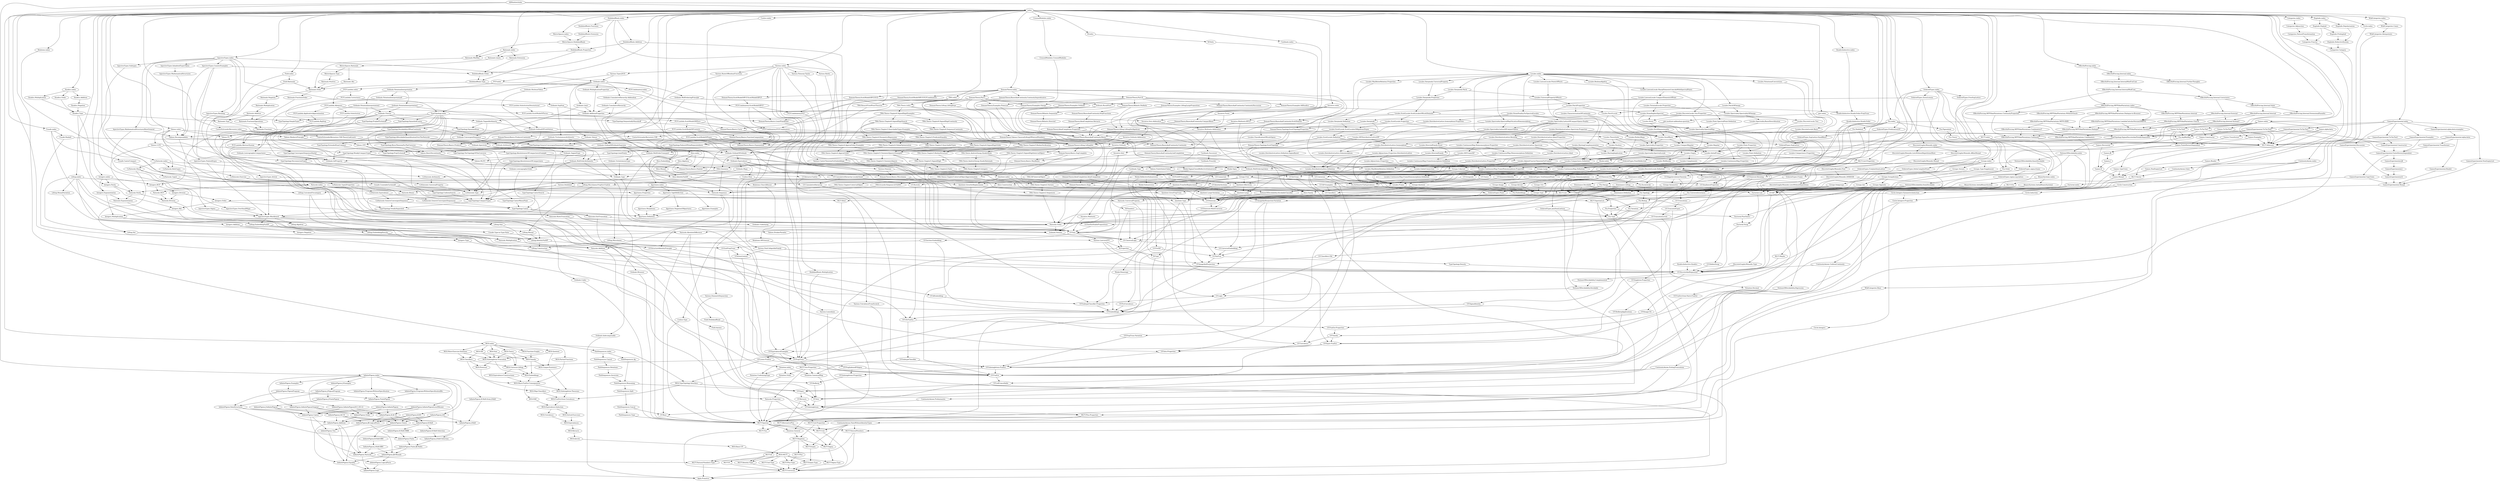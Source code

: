digraph dependencies {
   m0[label="NotionsOfDecidability.Digression"];
   m1[label="W.Type"];
   m2[label="UF.ClassicalLogic"];
   m3[label="Ordinals.Type"];
   m4[label="Rationals.Fractions"];
   m5[label="GamesExperimental.NonEmptyList"];
   m6[label="DomainTheory.ScottModelOfPCF.ScottModelOfPCF"];
   m7[label="Iterative.Sets"];
   m8[label="Slice.Family"];
   m9[label="Locales.ContinuousMap.Homeomorphism-Properties"];
   m10[label="Locales.Adjunctions.Properties-DistributiveLattice"];
   m11[label="Categories.index"];
   m12[label="Rationals.Limits"];
   m13[label="Fin.Bishop"];
   m14[label="Taboos.index"];
   m15[label="Slice.Construction"];
   m16[label="MGS.Univalence"];
   m17[label="AllModulesIndex"];
   m18[label="Locales.Point.Properties"];
   m19[label="Duploids.Depolarization"];
   m20[label="DomainTheory.Part-I"];
   m21[label="DiscreteGraphicMonoids.ListsWithoutRepetitionsMore"];
   m22[label="EffectfulForcing.MFPSAndVariations.Continuity"];
   m23[label="InfinitePigeon.J-AC-N"];
   m24[label="GamesExperimental.Monad"];
   m25[label="Locales.ThesisIndex"];
   m26[label="InfinitePigeon.Examples"];
   m27[label="Various.CantorTheoremForEmbeddings"];
   m28[label="Rationals.Negation"];
   m29[label="TWA.Thesis.Chapter5.IntervalObjectApproximation"];
   m30[label="Locales.Adjunctions.Properties"];
   m31[label="Locales.Complements"];
   m32[label="Slice.Monad"];
   m33[label="Unsafe.Type-in-Type-False"];
   m34[label="InfinitePigeon.K-AC-N"];
   m35[label="TypeTopology.PropTychonoff"];
   m36[label="DomainTheory.Basics.Exponential"];
   m37[label="Iterative.Ordinals"];
   m38[label="UF.Size"];
   m39[label="Relations.ChurchRosser"];
   m40[label="UF.FunExt-from-Naive-FunExt"];
   m41[label="Fin.UniverseInvariance"];
   m42[label="UF.Classifiers-Old"];
   m43[label="TypeTopology.SquashedSum"];
   m44[label="UF.SubtypeClassifier-Properties"];
   m45[label="MGS.Subsingleton-Theorems"];
   m46[label="Dyadics.Type"];
   m47[label="Ordinals.WellOrderingPrinciple"];
   m48[label="Apartness.Examples"];
   m49[label="MGS.Basic-UF"];
   m50[label="MLTT.Pi"];
   m51[label="InfinitePigeon.J-PigeonProgram"];
   m52[label="DedekindReals.Type"];
   m53[label="UF.Lower-FunExt"];
   m54[label="Locales.ContinuousMap.Properties"];
   m55[label="DomainTheory.Taboos.ClassicalLiftingOfNaturalNumbers"];
   m56[label="UF.HiddenSwap"];
   m57[label="UF.PreUnivalence"];
   m58[label="TWA.Thesis.Chapter5.IntervalObject"];
   m59[label="Rationals.FractionsOrder"];
   m60[label="UF.Hedberg"];
   m61[label="DomainTheory.BasesAndContinuity.ScottDomain"];
   m62[label="Various.Dedekind"];
   m63[label="Locales.index"];
   m64[label="Ordinals.Arithmetic"];
   m65[label="GamesExperimental.index"];
   m66[label="GamesExperimental.JK"];
   m67[label="MLTT.Empty"];
   m68[label="Locales.UniversalPropertyOfPatch"];
   m69[label="OrderedTypes.JoinSemiLattices"];
   m70[label="Games.TicTacToe1"];
   m71[label="Locales.Point.Definition"];
   m72[label="UF.Subsingletons"];
   m73[label="InfinitePigeon.JK-Monads"];
   m74[label="NotionsOfDecidability.Complemented"];
   m75[label="TypeTopology.ExtendedSumCompact"];
   m76[label="Locales.LawsonLocale.SharpElementsCoincideWithSpectralPoints"];
   m77[label="DomainTheory.Examples.Ordinals"];
   m78[label="InjectiveTypes.Sigma"];
   m79[label="Locales.Spectrality.SpectralMap"];
   m80[label="EffectfulForcing.MFPSAndVariations.index"];
   m81[label="Locales.ContinuousMap.FrameHomomorphism-Definition"];
   m82[label="Ordinals.Limit"];
   m83[label="Dyadics.index"];
   m84[label="Locales.ContinuousMap.FrameIsomorphism-Definition"];
   m85[label="UF.IdentitySystems"];
   m86[label="Locales.WayBelowRelation.Properties"];
   m87[label="PCF.Combinatory.PCF"];
   m88[label="Slice.Algebras"];
   m89[label="Factorial.Law"];
   m90[label="Dyadics.Addition"];
   m91[label="InjectiveTypes.OverSmallMaps"];
   m92[label="Ordinals.NotationInterpretation2"];
   m93[label="InjectiveTypes.Blackboard"];
   m94[label="Fin.index"];
   m95[label="TWA.Thesis.Chapter3.ClosenessSpaces-Examples"];
   m96[label="TypeTopology.ConvergentSequenceHasInf"];
   m97[label="UF.HiggsInvolutionTheorem"];
   m98[label="ContinuityAxiom.FalseWithoutIdentityTypes"];
   m99[label="Notation.UnderlyingType"];
   m100[label="TWA.Thesis.AndrewSneap.DyadicRationals"];
   m101[label="TypeTopology.index"];
   m102[label="Quotient.index"];
   m103[label="Field.index"];
   m104[label="PCF.Lambda.AbstractSyntax"];
   m105[label="OrderedTypes.index"];
   m106[label="TypeTopology.WeaklyCompactTypes"];
   m107[label="Dominance.Lifting"];
   m108[label="Locales.Sierpinski.Patch"];
   m109[label="EffectfulForcing.Internal.Internal"];
   m110[label="Games.Reader"];
   m111[label="Notation.CanonicalMap"];
   m112[label="Locales.TerminalLocale.Properties"];
   m113[label="Rationals.Addition"];
   m114[label="Locales.Clopen"];
   m115[label="Naturals.ExitTruncation"];
   m116[label="MGS.Subsingleton-Truncation"];
   m117[label="GamesExperimental.TicTacToe2"];
   m118[label="gist.multiset-addendum-question"];
   m119[label="Ordinals.BuraliForti"];
   m120[label="Taboos.Decomposability"];
   m121[label="Games.TicTacToe0"];
   m122[label="UF.ImageAndSurjection"];
   m123[label="Lifting.Construction"];
   m124[label="PCF.Lambda.Substitution"];
   m125[label="DiscreteGraphicMonoids.Monad"];
   m126[label="DomainTheory.IdealCompletion.Properties"];
   m127[label="TWA.Thesis.Chapter5.BoehmVerification"];
   m128[label="TWA.Thesis.Chapter4.GlobalOptimisation"];
   m129[label="Locales.AdjointFunctorTheoremForFrames"];
   m130[label="Apartness.Properties"];
   m131[label="Games.TicTacToe2"];
   m132[label="Ordinals.OrdinalOfOrdinals"];
   m133[label="EffectfulForcing.Internal.SystemT"];
   m134[label="TypeTopology.FailureOfTotalSeparatedness"];
   m135[label="Integers.Negation"];
   m136[label="Locales.Spectrality.SpectralityOfOmega"];
   m137[label="Slice.index"];
   m138[label="EffectfulForcing.Internal.index"];
   m139[label="InjectiveTypes.PointedDcpos"];
   m140[label="UF.Choice"];
   m141[label="Fin.Type"];
   m142[label="Ordinals.ToppedArithmetic"];
   m143[label="MGS.Equivalence-Induction"];
   m144[label="UF.FunExt-Properties"];
   m145[label="OrderedTypes.Frame"];
   m146[label="Groups.Cokernel"];
   m147[label="DomainTheory.Basics.Products"];
   m148[label="Locales.PatchLocale"];
   m149[label="TWA.Thesis.Chapter5.Integers"];
   m150[label="UF.Equiv"];
   m151[label="GamesExperimental.TypeTrees"];
   m152[label="PCF.Lambda.ScottModelOfContexts"];
   m153[label="Ordinals.NotationInterpretation0"];
   m154[label="MLTT.Two"];
   m155[label="UF.PropIndexedPiSigma"];
   m156[label="Locales.DiscreteLocale.Two"];
   m157[label="UF.ExitPropTrunc"];
   m158[label="UF.KrausLemma"];
   m159[label="Ordinals.Taboos"];
   m160[label="DedekindReals.Properties"];
   m161[label="NotionsOfDecidability.DecidableClassifier"];
   m162[label="OrderedTypes.sigma-sup-lattice"];
   m163[label="Groups.Torsors"];
   m164[label="PathSequences.Inversion"];
   m165[label="Unsafe.index"];
   m166[label="InfinitePigeon.Finite-JK-Shifts"];
   m167[label="GamesExperimental.Reader"];
   m168[label="PCF.Lambda.index"];
   m169[label="OrderedTypes.FreeJoinSemiLattice"];
   m170[label="DomainTheory.Topology.ScottTopology"];
   m171[label="Notation.Decimal"];
   m172[label="Lifting.IdentityViaSIP"];
   m173[label="EffectfulForcing.Internal.Correctness"];
   m174[label="Integers.Type"];
   m175[label="Locales.HeytingImplication"];
   m176[label="PathSequences.index"];
   m177[label="MGS.FunExt-from-Univalence"];
   m178[label="Rationals.Multiplication"];
   m179[label="Locales.Spectrality.LatticeOfCompactOpens-Duality"];
   m180[label="Duploids.index"];
   m181[label="DomainTheory.Bilimits.Directed"];
   m182[label="NotionsOfDecidability.Decidable"];
   m183[label="Lifting.MonadVariation"];
   m184[label="UF.Univalence"];
   m185[label="gist.index"];
   m186[label="CantorSchroederBernstein.CSB-TheoryLabLunch"];
   m187[label="UF.PreSIP"];
   m188[label="TypeTopology.Density"];
   m189[label="NotionsOfDecidability.QuasiDecidable"];
   m190[label="UF.SmallnessProperties"];
   m191[label="PCF.Lambda.Correctness"];
   m192[label="InfinitePigeon.ProgramsWithoutSpecificationBis"];
   m193[label="TWA.Thesis.Chapter2.Vectors"];
   m194[label="Various.Pataraia-Taylor"];
   m195[label="NotionsOfDecidability.SemiDecidable"];
   m196[label="DomainTheory.Basics.Miscelanea"];
   m197[label="MGS.Unique-Existence"];
   m198[label="UF.SIP"];
   m199[label="Locales.ContinuousMap.FrameHomomorphism-Properties"];
   m200[label="DomainTheory.Bilimits.Dinfinity"];
   m201[label="DomainTheory.Basics.Curry"];
   m202[label="DomainTheory.Topology.ScottTopologyProperties"];
   m203[label="TWA.Thesis.Chapter5.SignedDigitIntervalObject"];
   m204[label="TWA.Thesis.Chapter2.Finite"];
   m205[label="Quotient.GivesPropTrunc"];
   m206[label="Cardinals.Successor"];
   m207[label="CoNaturals.Type"];
   m208[label="Various.DummettDisjunction"];
   m209[label="Factorial.PlusOneLC"];
   m210[label="Taboos.MarkovsPrinciple"];
   m211[label="MLTT.Plus-Properties"];
   m212[label="Lifting.EmbeddingDirectly"];
   m213[label="Naturals.Multiplication"];
   m214[label="OrderedTypes.DeltaCompletePoset"];
   m215[label="TWA.Thesis.Chapter6.SignedDigitSearch"];
   m216[label="Taboos.P2"];
   m217[label="EffectfulForcing.MFPSAndVariations.Church"];
   m218[label="ContinuityAxiom.ExitingTruncations"];
   m219[label="CoNaturals.Exercise"];
   m220[label="MLTT.Vector"];
   m221[label="Games.Transformer"];
   m222[label="UF.Subsingletons-Properties"];
   m223[label="Locales.Spectrality.Properties"];
   m224[label="Locales.ClassificationOfScottOpens"];
   m225[label="GamesExperimental.alpha-beta"];
   m226[label="TWA.Thesis.Chapter3.SearchableTypes-Examples"];
   m227[label="Circle.Construction"];
   m228[label="DiscreteGraphicMonoids.ListsWithoutRepetitions"];
   m229[label="UF.Powerset-Resizing"];
   m230[label="CoNaturals.Equivalence"];
   m231[label="Groups.Opposite"];
   m232[label="OrderedTypes.Poset"];
   m233[label="DomainTheory.IdealCompletion.IdealCompletion"];
   m234[label="Locales.DistributiveLattice.Spectrum"];
   m235[label="DomainTheory.BasesAndContinuity.Bases"];
   m236[label="MGS.More-Exercise-Solutions"];
   m237[label="GamesExperimental.Transformer"];
   m238[label="InfinitePigeon.PigeonProgram"];
   m239[label="TypeTopology.CantorSearch"];
   m240[label="Locales.CompactRegular"];
   m241[label="TypeTopology.SigmaDiscreteAndTotallySeparated"];
   m242[label="TWA.Thesis.Chapter4.ApproxOrder"];
   m243[label="Field.Rationals"];
   m244[label="UF.Subsingletons-FunExt"];
   m245[label="TWA.Thesis.Chapter5.BoehmStructure"];
   m246[label="UF.SIP-Examples"];
   m247[label="MGS.More-FunExt-Consequences"];
   m248[label="CoNaturals.Arithmetic"];
   m249[label="Groups.Homomorphisms"];
   m250[label="Locales.SIP.DistributiveLatticeSIP"];
   m251[label="InfinitePigeon.DataStructures"];
   m252[label="TWA.Thesis.Chapter5.SignedDigit"];
   m253[label="PCF.index"];
   m254[label="MGS.Embeddings"];
   m255[label="Duploids.Duploid"];
   m256[label="InfinitePigeon.Equality"];
   m257[label="MLTT.Id"];
   m258[label="Locales.ContinuousMap.Definition"];
   m259[label="Locales.ZeroDimensionality"];
   m260[label="Naturals.Properties"];
   m261[label="EffectfulForcing.Internal.FurtherThoughts"];
   m262[label="UF.TruncatedTypes"];
   m263[label="InjectiveTypes.Article"];
   m264[label="Naturals.Parity"];
   m265[label="MGS.Solved-Exercises"];
   m266[label="MLTT.Fin"];
   m267[label="Dominance.Definition"];
   m268[label="PCF.Lambda.ScottModelOfTypes"];
   m269[label="Quotient.FromSetReplacement"];
   m270[label="Unsafe.Haskell"];
   m271[label="PathSequences.Ap"];
   m272[label="Iterative.index"];
   m273[label="WildCategories.Idempotents"];
   m274[label="InfinitePigeon.InfinitePigeonLessEfficient"];
   m275[label="MGS.Classifiers"];
   m276[label="MGS.TypeTopology-Interface"];
   m277[label="Quotient.Large"];
   m278[label="gist.remove-swap"];
   m279[label="DiscreteGraphicMonoids.LWRDGM"];
   m280[label="MGS.Map-Classifiers"];
   m281[label="Ordinals.NotationInterpretation1"];
   m282[label="UF.PropTrunc-Variation"];
   m283[label="OrderedTypes.SupLattice-SmallBasis"];
   m284[label="W.Numbers"];
   m285[label="InfinitePigeon.K-Shift-BBC"];
   m286[label="Locales.DirectedFamily"];
   m287[label="MLTT.index"];
   m288[label="Locales.Regular"];
   m289[label="Fin.ArithmeticViaEquivalence"];
   m290[label="DyadicsInductive.DyadicOrder"];
   m291[label="Taboos.WLPO"];
   m292[label="InfinitePigeon.Addition"];
   m293[label="TypeTopology.CompactTypes"];
   m294[label="Ordinals.WellOrderArithmetic"];
   m295[label="PathSequences.Reasoning"];
   m296[label="Field.Axioms"];
   m297[label="TWA.Closeness"];
   m298[label="GamesExperimental.TicTacToe1"];
   m299[label="Relations.index"];
   m300[label="Slice.Embedding"];
   m301[label="InjectiveTypes.index"];
   m302[label="Ordinals.SupSum"];
   m303[label="Naturals.UniversalProperty"];
   m304[label="Integers.Order"];
   m305[label="UF.Logic"];
   m306[label="MGS.Partial-Functions"];
   m307[label="TypeTopology.GenericConvergentSequenceCompactness"];
   m308[label="Locales.LawsonLocale.PointsOfPatch"];
   m309[label="Circle.Integers-Properties"];
   m310[label="Locales.ScottLocale.ScottLocalesOfAlgebraicDcpos"];
   m311[label="Locales.Sierpinski.Definition"];
   m312[label="Naturals.Addition"];
   m313[label="Lifting.Monad"];
   m314[label="Fin.Order"];
   m315[label="Groups.Symmetric"];
   m316[label="Rationals.Order"];
   m317[label="TWA.index"];
   m318[label="Circle.Induction"];
   m319[label="InjectiveTypes.Subtypes"];
   m320[label="TypeTopology.Cantor"];
   m321[label="Locales.GaloisConnection"];
   m322[label="Ordinals.WellOrderTransport"];
   m323[label="Locales.ScottLocale.ScottLocalesOfScottDomains"];
   m324[label="InfinitePigeon.FinitePigeon"];
   m325[label="Locales.ScottLocale.Definition"];
   m326[label="WildCategories.Base"];
   m327[label="UF.Powerset-Fin"];
   m328[label="Groups.Large"];
   m329[label="Ordinals.index"];
   m330[label="BinarySystems.InitialBinarySystem"];
   m331[label="DomainTheory.Examples.Omega"];
   m332[label="Lifting.UnivalentPrecategory"];
   m333[label="InfinitePigeon.Two"];
   m334[label="Games.index"];
   m335[label="WildCategories.Cones"];
   m336[label="TypeTopology.AbsolutenessOfCompactnessExample"];
   m337[label="Naturals.Order"];
   m338[label="Locales.DistributiveLattice.Definition-SigmaBased"];
   m339[label="EffectfulForcing.Internal.External"];
   m340[label="Ordinals.Brouwer"];
   m341[label="UF.PreSIP-Examples"];
   m342[label="InfinitePigeon.J-InfinitePigeon"];
   m343[label="PCF.Combinatory.ScottModelOfPCF"];
   m344[label="Ordinals.CumulativeHierarchy-Addendum"];
   m345[label="Various.NonCollapsibleFamily"];
   m346[label="Fin.Kuratowski"];
   m347[label="DedekindReals.Addition"];
   m348[label="WildCategories.index"];
   m349[label="Lifting.index"];
   m350[label="index"];
   m351[label="MLTT.Plus-Type"];
   m352[label="Lifting.Miscelanea-PropExt-FunExt"];
   m353[label="Categories.NaturalTransformation"];
   m354[label="InfinitePigeon.Naturals"];
   m355[label="Cardinals.Preorder"];
   m356[label="Modal.Open"];
   m357[label="Locales.CharacterisationOfContinuity"];
   m358[label="Iterative.Multisets-Addendum"];
   m359[label="Locales.DistributiveLattice.Definition"];
   m360[label="PCF.Lambda.SubstitutionDenotational"];
   m361[label="Coslice.index"];
   m362[label="Integers.HCF"];
   m363[label="Games.Constructor"];
   m364[label="Groups.Quotient"];
   m365[label="ContinuityAxiom.index"];
   m366[label="Quotient.GivesSetReplacement"];
   m367[label="DiscreteGraphicMonoids.index"];
   m368[label="Fin.Pigeonhole"];
   m369[label="CoNaturals.GenericConvergentSequence2"];
   m370[label="InfinitePigeon.InfinitePigeonOriginal"];
   m371[label="PathSequences.Type"];
   m372[label="MGS.MLTT"];
   m373[label="ContinuityAxiom.UniformContinuity"];
   m374[label="DomainTheory.BasesAndContinuity.IndCompletion"];
   m375[label="Naturals.Binary"];
   m376[label="InfinitePigeon.Cantor"];
   m377[label="Locales.DistributiveLattice.Ideal"];
   m378[label="Ordinals.TrichotomousArithmetic"];
   m379[label="Apartness.index"];
   m380[label="TWA.Thesis.Chapter3.ClosenessSpaces"];
   m381[label="MGS.Equivalences"];
   m382[label="Naturals.index"];
   m383[label="Ordinals.LexicographicCompactness"];
   m384[label="Ordinals.Codes"];
   m385[label="UF.Classifiers"];
   m386[label="Iterative.Sets-Addendum"];
   m387[label="Groups.GroupActions"];
   m388[label="CantorSchroederBernstein.CSB"];
   m389[label="Locales.WellInside"];
   m390[label="InfinitePigeon.J-Shift-BBC"];
   m391[label="EffectfulForcing.index"];
   m392[label="MLTT.Spartan"];
   m393[label="Apartness.TightReflection"];
   m394[label="W.index"];
   m395[label="Locales.DistributiveLattice.Isomorphism"];
   m396[label="InfinitePigeon.K-Shift-from-J-Shift"];
   m397[label="Locales.StoneImpliesSpectral"];
   m398[label="InfinitePigeon.JK-LogicalFacts"];
   m399[label="UF.Truncations"];
   m400[label="TWA.Thesis.Chapter6.SignedDigitContinuity"];
   m401[label="TWA.BanachFixedPointTheorem"];
   m402[label="Rationals.index"];
   m403[label="DedekindReals.Extension"];
   m404[label="DomainTheory.Basics.SupComplete"];
   m405[label="Rationals.Abs"];
   m406[label="Locales.DistributiveLattice.Resizing"];
   m407[label="Rationals.Extension"];
   m408[label="Quotient.Type"];
   m409[label="UF.Universes"];
   m410[label="Factorial.index"];
   m411[label="InfinitePigeon.Logic"];
   m412[label="UF.ConnectedTypes"];
   m413[label="PCF.Lambda.ScottModelOfIfZero"];
   m414[label="Groups.Kernel"];
   m415[label="InfinitePigeon.J-Examples"];
   m416[label="PathSequences.Cancel"];
   m417[label="Ordinals.ShulmanTaboo"];
   m418[label="DomainTheory.Lifting.LiftingSetAlgebraic"];
   m419[label="Ordinals.ConvergentSequence"];
   m420[label="Various.RootsOfBooleanFunctions"];
   m421[label="Locales.Spectrality.LatticeOfCompactOpens"];
   m422[label="InfinitePigeon.InfinitePigeon2011-05-12"];
   m423[label="UF.IdEmbedding"];
   m424[label="Unsafe.CountableTychonoff"];
   m425[label="CrossedModules.CrossedModules"];
   m426[label="Ordinals.OrdinalOfOrdinalsSuprema"];
   m427[label="Integers.Exponentiation"];
   m428[label="Various.Types2019"];
   m429[label="Ordinals.AdditionProperties"];
   m430[label="Various.LawvereFPT"];
   m431[label="TWA.Thesis.Chapter6.SequenceContinuity"];
   m432[label="Modal.Homotopy"];
   m433[label="InfinitePigeon.J-Shift-Selection"];
   m434[label="UF.PairFun"];
   m435[label="Various.UnivalenceFromScratch"];
   m436[label="DedekindReals.Functions"];
   m437[label="Locales.ContinuousMap.Homeomorphism-Definition"];
   m438[label="UF.Base"];
   m439[label="GamesExperimental.Examples"];
   m440[label="Rationals.Type"];
   m441[label="Dyadics.Multiplication"];
   m442[label="DomainTheory.Basics.ProductsContinuity"];
   m443[label="TypeTopology.RicesTheoremForTheUniverse"];
   m444[label="DomainTheory.Examples.LiftingLargeProposition"];
   m445[label="Taboos.LLPO"];
   m446[label="DomainTheory.Basics.WayBelow"];
   m447[label="Quotient.Large-Variation"];
   m448[label="TypeTopology.UniformSearch"];
   m449[label="Modal.ReflectiveSubuniverse"];
   m450[label="InfinitePigeon.J-Shift"];
   m451[label="Modal.SigmaClosedReflectiveSubuniverse"];
   m452[label="TWA.Thesis.Chapter4.ParametricRegression"];
   m453[label="GamesExperimental.Discussion"];
   m454[label="Fin.ArgMinMax"];
   m455[label="Modal.Subuniverse"];
   m456[label="Relations.SRTclosure"];
   m457[label="Ordinals.LexicographicOrder"];
   m458[label="MetricSpaces.Type"];
   m459[label="MGS.Powerset"];
   m460[label="Dominance.Decidable"];
   m461[label="Locales.DiscreteLocale.Basis"];
   m462[label="MLTT.NaturalNumbers"];
   m463[label="MLTT.Identity-Type"];
   m464[label="DedekindReals.Order"];
   m465[label="DomainTheory.ScottModelOfPCF.PCFCombinators"];
   m466[label="Agda.Primitive"];
   m467[label="InfinitePigeon.K-Shift"];
   m468[label="Groups.Free"];
   m469[label="MLTT.Unit-Type"];
   m470[label="W.Properties"];
   m471[label="DiscreteGraphicMonoids.Type"];
   m472[label="DiscreteGraphicMonoids.AffineMonad"];
   m473[label="PCF.Combinatory.index"];
   m474[label="Lifting.Set"];
   m475[label="InfinitePigeon.J-DC"];
   m476[label="MGS.index"];
   m477[label="EffectfulForcing.MFPSAndVariations.Combinators"];
   m478[label="Integers.Multiplication"];
   m479[label="PathSequences.Concat"];
   m480[label="Naturals.Division"];
   m481[label="OrderedTypes.sigma-frame"];
   m482[label="Ordinals.Maps"];
   m483[label="TWA.Thesis.Chapter6.SignedDigitExamples"];
   m484[label="MGS.Universe-Lifting"];
   m485[label="Apartness.Definition"];
   m486[label="UF.SigmaIdentity"];
   m487[label="MLTT.Sigma"];
   m488[label="MGS.Yoneda"];
   m489[label="CoNaturals.GenericConvergentSequence"];
   m490[label="Iterative.Finite"];
   m491[label="CoNaturals.Type2Properties"];
   m492[label="UF.UniverseEmbedding"];
   m493[label="Circle.index"];
   m494[label="OrderedTypes.FreeSupLattice"];
   m495[label="InjectiveTypes.MathematicalStructuresMoreGeneral"];
   m496[label="InfinitePigeon.ProgramsWithoutSpecification"];
   m497[label="EffectfulForcing.MFPSAndVariations.Internal"];
   m498[label="Locales.DiscreteLocale.Two-Properties"];
   m499[label="Taboos.LPO"];
   m500[label="GamesExperimental.Constructor"];
   m501[label="Various.Pataraia"];
   m502[label="UF.Connected"];
   m503[label="Fin.Topology"];
   m504[label="InjectiveTypes.MathematicalStructures"];
   m505[label="InfinitePigeon.index"];
   m506[label="Naturals.AbsoluteDifference"];
   m507[label="GamesExperimental.J"];
   m508[label="DomainTheory.Basics.Dcpo"];
   m509[label="Integers.Division"];
   m510[label="Locales.DistributiveLattice.Spectrum-Properties"];
   m511[label="PCF.Lambda.ScottModelOfTerms"];
   m512[label="Rationals.FractionsOperations"];
   m513[label="CoNaturals.UniversalProperty"];
   m514[label="DomainTheory.Part-II"];
   m515[label="DomainTheory.Examples.IdlDyadics"];
   m516[label="DedekindReals.index"];
   m517[label="OrderedTypes.PredicativeLFP"];
   m518[label="EffectfulForcing.MFPSAndVariations.CombinatoryT"];
   m519[label="ContinuityAxiom.False"];
   m520[label="InfinitePigeon.InfinitePigeon"];
   m521[label="Notation.index"];
   m522[label="Games.J"];
   m523[label="MLTT.Unit-Properties"];
   m524[label="Coslice.Type"];
   m525[label="Duploids.DeductiveSystem"];
   m526[label="Locales.Stone"];
   m527[label="PathSequences.Rotations"];
   m528[label="MLTT.Natural-Numbers-Type"];
   m529[label="Groups.index"];
   m530[label="Locales.DistributiveLattice.Ideal-Properties"];
   m531[label="UF.Equiv-FunExt"];
   m532[label="Integers.Parity"];
   m533[label="Groups.Type-Supplement"];
   m534[label="Ordinals.ToppedType"];
   m535[label="MGS.HAE"];
   m536[label="MLTT.AlternativePlus"];
   m537[label="Lifting.Miscelanea"];
   m538[label="GamesExperimental.K"];
   m539[label="Groups.Type"];
   m540[label="UF.Section-Embedding"];
   m541[label="MetricSpaces.index"];
   m542[label="MLTT.List-Properties"];
   m543[label="Locales.LawsonLocale.CompactElementsOfPoint"];
   m544[label="Apartness.Morphisms"];
   m545[label="BinarySystems.index"];
   m546[label="Iterative.Ordinals-Addendum"];
   m547[label="Categories.Adjunction"];
   m548[label="EffectfulForcing.MFPSAndVariations.SystemT"];
   m549[label="InjectiveTypes.InhabitedTypesTaboo"];
   m550[label="TypeTopology.AbsolutenessOfCompactness"];
   m551[label="TWA.Escardo-Simpson-LICS2001"];
   m552[label="EffectfulForcing.Internal.ExtensionalEquality"];
   m553[label="TWA.Thesis.Chapter6.SignedDigitOrder"];
   m554[label="Locales.Sierpinski.Properties"];
   m555[label="Naturals.Sequence"];
   m556[label="Iterative.Multisets-HFLO"];
   m557[label="Fin.Properties"];
   m558[label="EffectfulForcing.MFPSAndVariations.MFPS-XXIX"];
   m559[label="Games.JK"];
   m560[label="TypeTopology.TotallySeparated"];
   m561[label="TypeTopology.ADecidableQuantificationOverTheNaturals"];
   m562[label="Integers.Addition"];
   m563[label="Naturals.HCF"];
   m564[label="Locales.PerfectMaps"];
   m565[label="TypeTopology.DecidabilityOfNonContinuity"];
   m566[label="PCF.Combinatory.PCFCombinators"];
   m567[label="Groups.Triv"];
   m568[label="Modal.index"];
   m569[label="Games.FiniteHistoryDependent"];
   m570[label="Locales.DiscreteLocale.Definition"];
   m571[label="DyadicsInductive.Dyadics"];
   m572[label="UF.HLevels"];
   m573[label="Ordinals.Underlying"];
   m574[label="MLTT.Two-Properties"];
   m575[label="Locales.HeytingComplementation"];
   m576[label="Groups.Image"];
   m577[label="Ordinals.WellOrderingTaboo"];
   m578[label="TypeTopology.TheTopologyOfTheUniverse"];
   m579[label="UF.Powerset"];
   m580[label="UF.ImageAndSurjection-Variation"];
   m581[label="EffectfulForcing.Internal.InternalModUniCont"];
   m582[label="DomainTheory.IdealCompletion.Retracts"];
   m583[label="DomainTheory.Bilimits.Sequential"];
   m584[label="Various.Hydra"];
   m585[label="MLTT.Sigma-Type"];
   m586[label="PathSequences.Split"];
   m587[label="Integers.Abs"];
   m588[label="Field.DedekindReals"];
   m589[label="Locales.Spectrality.SpectralMapToLatticeHomomorphism"];
   m590[label="InfinitePigeon.Choice"];
   m591[label="Ordinals.MultiplicationProperties"];
   m592[label="MLTT.SpartanList"];
   m593[label="GamesExperimental.FiniteHistoryDependent"];
   m594[label="MLTT.Negation"];
   m595[label="UF.Sets-Properties"];
   m596[label="InfinitePigeon.K-DC"];
   m597[label="Dominance.index"];
   m598[label="UF.Groupoids"];
   m599[label="Lifting.Algebras"];
   m600[label="Locales.Compactness.Properties"];
   m601[label="MGS.hlevels"];
   m602[label="Rationals.MinMax"];
   m603[label="TypeTopology.PropInfTychonoff"];
   m604[label="MLTT.Plus"];
   m605[label="Coslice.Hom"];
   m606[label="Taboos.FiniteSubsetTaboo"];
   m607[label="InfinitePigeon.Order"];
   m608[label="Naturals.RootsTruncation"];
   m609[label="DomainTheory.Basics.LeastFixedPoint"];
   m610[label="Locales.WayBelowRelation.Definition"];
   m611[label="TWA.Thesis.AndrewSneap.DyadicReals"];
   m612[label="UF.SubtypeClassifier"];
   m613[label="TypeTopology.DisconnectedTypes"];
   m614[label="TypeTopology.SimpleTypes"];
   m615[label="TypeTopology.CantorMinusPoint"];
   m616[label="UF.Sets"];
   m617[label="MetricSpaces.DedekindReals"];
   m618[label="Groups.Aut"];
   m619[label="Ordinals.NotationInterpretation"];
   m620[label="Ordinals.Equivalence"];
   m621[label="OrderedTypes.SupLattice"];
   m622[label="Locales.DistributiveLattice.Properties"];
   m623[label="Games.Monad"];
   m624[label="Fin.Choice"];
   m625[label="Integers.index"];
   m626[label="Quotient.Effectivity"];
   m627[label="DomainTheory.Examples.Powerset"];
   m628[label="UF.NotNotStablePropositions"];
   m629[label="CoNaturals.index"];
   m630[label="DomainTheory.Basics.Pointed"];
   m631[label="TWA.SIP-IntervalObject"];
   m632[label="DedekindReals.Multiplication"];
   m633[label="Locales.Sierpinski"];
   m634[label="EffectfulForcing.Internal.Subst"];
   m635[label="Locales.DistributiveLattice.Isomorphism-Properties"];
   m636[label="TWA.Thesis.Chapter3.PredicateEquality"];
   m637[label="UF.CumulativeHierarchy-LocallySmall"];
   m638[label="Games.alpha-beta"];
   m639[label="Locales.ScottContinuity"];
   m640[label="Locales.SIP.FrameSIP"];
   m641[label="UF.SemistrictIdentity"];
   m642[label="MetricSpaces.Rationals"];
   m643[label="Taboos.DrinkerParadox"];
   m644[label="PCF.Lambda.BigStep"];
   m645[label="EffectfulForcing.MFPSAndVariations.Dialogue"];
   m646[label="Games.TypeTrees"];
   m647[label="UF.TruncationLevels"];
   m648[label="Duploids.Preduploid"];
   m649[label="UF.Powerset-MultiUniverse"];
   m650[label="OrderedTypes.ZornsLemma"];
   m651[label="Categories.Category"];
   m652[label="UF.FunExt"];
   m653[label="Taboos.BasicDiscontinuity"];
   m654[label="InjectiveTypes.CounterExamples"];
   m655[label="UF.EquivalenceExamples"];
   m656[label="MGS.Size"];
   m657[label="Fin.Dedekind"];
   m658[label="DyadicsInductive.DyadicOrder-PropTrunc"];
   m659[label="DomainTheory.Basics.FunctionComposition"];
   m660[label="Locales.NotationalConventions"];
   m661[label="Groups.Subgroups"];
   m662[label="TWA.Thesis.Chapter2.Sequences"];
   m663[label="UF.Retracts-FunExt"];
   m664[label="Locales.BooleanAlgebra"];
   m665[label="MGS.Choice"];
   m666[label="Categories.Functor"];
   m667[label="Games.Discussion"];
   m668[label="MLTT.Maybe"];
   m669[label="UF.StructureIdentityPrinciple"];
   m670[label="Unsafe.CantorCompact"];
   m671[label="MLTT.Unit"];
   m672[label="Fin.Embeddings"];
   m673[label="Locales.Frame"];
   m674[label="EffectfulForcing.MFPSAndVariations.Dialogue-to-Brouwer"];
   m675[label="TypeTopology.SequentiallyHausdorff"];
   m676[label="Ordinals.InfProperty"];
   m677[label="Cardinals.Type"];
   m678[label="Ordinals.Indecomposable"];
   m679[label="PCF.Lambda.Adequacy"];
   m680[label="Games.NonEmptyList"];
   m681[label="MLTT.Bool"];
   m682[label="Circle.Integers-SymmetricInduction"];
   m683[label="DomainTheory.BasesAndContinuity.CompactBasis"];
   m684[label="Various.index"];
   m685[label="DomainTheory.BasesAndContinuity.StepFunctions"];
   m686[label="Ordinals.Closure"];
   m687[label="InfinitePigeon.K-Shift-Selection"];
   m688[label="Locales.PatchOfOmega"];
   m689[label="Various.Lumsdaine"];
   m690[label="MGS.Retracts"];
   m691[label="GamesExperimental.TicTacToe0"];
   m692[label="EffectfulForcing.Internal.InternalModCont"];
   m693[label="InfinitePigeon.J-FinitePigeon"];
   m694[label="EffectfulForcing.MFPSAndVariations.LambdaCalculusVersionOfMFPS"];
   m695[label="Circle.Integers"];
   m696[label="OrderedTypes.TwoElementPoset"];
   m697[label="DomainTheory.BasesAndContinuity.ContinuityImpredicative"];
   m698[label="Rationals.Positive"];
   m699[label="CantorSchroederBernstein.index"];
   m700[label="CoNaturals.Type2"];
   m701[label="InfinitePigeon.K-Shift-MBR"];
   m702[label="DomainTheory.BasesAndContinuity.ContinuityDiscussion"];
   m703[label="Locales.Sierpinski.UniversalProperty"];
   m704[label="MLTT.Universes"];
   m705[label="MLTT.Athenian"];
   m706[label="BinarySystems.InitialBinarySystem2"];
   m707[label="Apartness.NegationOfApartness"];
   m708[label="DomainTheory.index"];
   m709[label="Cardinals.index"];
   m710[label="Locales.Spectrality.SpectralLocale"];
   m711[label="Iterative.Multisets"];
   m712[label="Ordinals.Notions"];
   m713[label="Locales.DirectedFamily-Poset"];
   m714[label="UF.UA-FunExt"];
   m715[label="Dyadics.Order"];
   m716[label="Locales.PatchProperties"];
   m717[label="MGS.Function-Graphs"];
   m718[label="Locales.Spectrality.BasisDirectification"];
   m719[label="TWA.Thesis.Chapter3.SearchableTypes"];
   m720[label="UF.index"];
   m721[label="Dyadics.Negation"];
   m722[label="Fin.Omega"];
   m723[label="Locales.Compactness.Definition"];
   m724[label="TWA.Thesis.Chapter4.ApproxOrder-Examples"];
   m725[label="UF.PropTrunc"];
   m726[label="UF.CumulativeHierarchy"];
   m727[label="Naturals.Exponentiation"];
   m728[label="InjectiveTypes.Resizing"];
   m729[label="ContinuityAxiom.Preliminaries"];
   m730[label="Notation.General"];
   m731[label="Games.Examples"];
   m732[label="Locales.StoneDuality.ForSpectralLocales"];
   m733[label="MLTT.Empty-Type"];
   m734[label="InfinitePigeon.Finite"];
   m735[label="Locales.Nucleus"];
   m736[label="UF.SetTrunc"];
   m737[label="InfinitePigeon.LogicalFacts"];
   m738[label="MGS.Quotient"];
   m739[label="Locales.DistributiveLattice.Homomorphism"];
   m740[label="CoNaturals.BothTypes"];
   m741[label="Ordinals.Injectivity"];
   m742[label="CoNaturals.Sharp"];
   m743[label="Locales.SmallBasis"];
   m744[label="UF.Retracts"];
   m745[label="DyadicsInductive.index"];
   m746[label="Ordinals.TrichotomousType"];
   m747[label="Lifting.EmbeddingViaSIP"];
   m748[label="DomainTheory.Lifting.LiftingDcpo"];
   m749[label="PCF.Lambda.ApplicativeApproximation"];
   m750[label="MGS.Equivalence-Constructions"];
   m751[label="UF.HedbergApplications"];
   m752[label="Slice.IdentityViaSIP"];
   m753[label="Lifting.Size"];
   m754[label="TypeTopology.LimitPoints"];
   m755[label="DomainTheory.BasesAndContinuity.Continuity"];
   m756[label="UF.Singleton-Properties"];
   m757[label="MLTT.List"];
   m758[label="Locales.InitialFrame"];
   m759[label="Ordinals.OrdinalOfTruthValues"];
   m760[label="Locales.Point.SpectralPoint-Definition"];
   m761[label="NotionsOfDecidability.index"];
   m762[label="Notation.Order"];
   m763[label="TWA.Thesis.index"];
   m764[label="Factorial.Swap"];
   m765[label="TypeTopology.SquashedCantor"];
   m766[label="Fin.Variation"];
   m767[label="EffectfulForcing.MFPSAndVariations.ContinuityProperties"];
   m768[label="UF.Embeddings"];
   m769[label="OrderedTypes.PosetReflection"];
   m770[label="UF.LeftCancellable"];
   m771[label="DomainTheory.Lifting.LiftingSet"];
   m772[label="CrossedModules.index"];
   m773[label="Games.K"];
   m774[label="EffectfulForcing.MFPSAndVariations.WithoutOracle"];
   m775[label="UF.DiscreteAndSeparated"];
   m776[label="DiscreteGraphicMonoids.Free"];
   m777[label="DomainTheory.ScottModelOfPCF.PCF"];
   m778[label="UF.Yoneda"];
   m779[label="UF.Knapp-UA"];
   m780[label="Ordinals.CumulativeHierarchy"];
   m781[label="W.Paths"];
   m782[label="GamesExperimental.alpha-beta-examples"];
   m783[label="MGS.SIP"];
   m784[label="Locales.ScottLocale.Properties"];
   m0 -> m150;
   m1 -> m392;
   m2 -> m492;
   m3 -> m573;
   m4 -> m241;
   m4 -> m362;
   m5 -> m24;
   m6 -> m343;
   m7 -> m711;
   m7 -> m712;
   m8 -> m38;
   m8 -> m649;
   m9 -> m437;
   m9 -> m640;
   m10 -> m30;
   m10 -> m359;
   m11 -> m547;
   m12 -> m642;
   m13 -> m492;
   m13 -> m557;
   m14 -> m120;
   m14 -> m210;
   m14 -> m216;
   m14 -> m445;
   m14 -> m606;
   m14 -> m643;
   m15 -> m38;
   m15 -> m385;
   m16 -> m381;
   m17 -> m65;
   m17 -> m165;
   m17 -> m350;
   m17 -> m505;
   m18 -> m71;
   m18 -> m258;
   m18 -> m758;
   m19 -> m525;
   m20 -> m55;
   m20 -> m200;
   m20 -> m201;
   m20 -> m331;
   m20 -> m609;
   m20 -> m627;
   m20 -> m748;
   m21 -> m228;
   m22 -> m705;
   m23 -> m292;
   m23 -> m398;
   m23 -> m450;
   m23 -> m590;
   m24 -> m652;
   m25 -> m621;
   m25 -> m735;
   m25 -> m758;
   m26 -> m238;
   m27 -> m38;
   m28 -> m178;
   m29 -> m58;
   m29 -> m193;
   m30 -> m199;
   m30 -> m321;
   m31 -> m199;
   m32 -> m752;
   m33 -> m430;
   m34 -> m398;
   m34 -> m467;
   m34 -> m590;
   m35 -> m293;
   m36 -> m404;
   m37 -> m7;
   m37 -> m132;
   m37 -> m322;
   m38 -> m2;
   m38 -> m430;
   m38 -> m540;
   m39 -> m456;
   m40 -> m778;
   m41 -> m13;
   m42 -> m122;
   m43 -> m75;
   m43 -> m241;
   m44 -> m768;
   m45 -> m177;
   m46 -> m427;
   m46 -> m440;
   m46 -> m532;
   m47 -> m119;
   m47 -> m577;
   m48 -> m485;
   m49 -> m372;
   m50 -> m704;
   m51 -> m251;
   m51 -> m693;
   m52 -> m316;
   m52 -> m579;
   m53 -> m276;
   m53 -> m484;
   m53 -> m652;
   m54 -> m199;
   m54 -> m258;
   m55 -> m499;
   m55 -> m508;
   m56 -> m775;
   m57 -> m768;
   m58 -> m555;
   m59 -> m512;
   m60 -> m616;
   m61 -> m235;
   m61 -> m673;
   m62 -> m207;
   m62 -> m293;
   m62 -> m579;
   m63 -> m25;
   m63 -> m54;
   m63 -> m86;
   m63 -> m108;
   m63 -> m224;
   m63 -> m308;
   m63 -> m461;
   m63 -> m498;
   m63 -> m589;
   m63 -> m600;
   m63 -> m660;
   m63 -> m664;
   m63 -> m688;
   m63 -> m703;
   m63 -> m732;
   m64 -> m3;
   m64 -> m207;
   m64 -> m294;
   m65 -> m5;
   m65 -> m117;
   m65 -> m298;
   m65 -> m439;
   m65 -> m453;
   m65 -> m691;
   m65 -> m782;
   m66 -> m507;
   m67 -> m733;
   m68 -> m575;
   m68 -> m716;
   m69 -> m141;
   m69 -> m616;
   m70 -> m241;
   m70 -> m363;
   m70 -> m454;
   m70 -> m705;
   m71 -> m673;
   m72 -> m211;
   m72 -> m438;
   m73 -> m256;
   m73 -> m737;
   m74 -> m182;
   m75 -> m35;
   m76 -> m543;
   m76 -> m760;
   m77 -> m235;
   m77 -> m429;
   m78 -> m93;
   m79 -> m199;
   m79 -> m258;
   m79 -> m723;
   m80 -> m497;
   m80 -> m674;
   m80 -> m694;
   m80 -> m767;
   m80 -> m774;
   m81 -> m673;
   m82 -> m419;
   m82 -> m429;
   m83 -> m90;
   m83 -> m441;
   m83 -> m715;
   m84 -> m199;
   m85 -> m434;
   m86 -> m610;
   m87 -> m725;
   m88 -> m32;
   m89 -> m764;
   m90 -> m721;
   m91 -> m93;
   m92 -> m216;
   m92 -> m419;
   m92 -> m686;
   m93 -> m423;
   m93 -> m599;
   m93 -> m747;
   m93 -> m753;
   m94 -> m41;
   m94 -> m289;
   m94 -> m346;
   m94 -> m368;
   m94 -> m454;
   m94 -> m657;
   m94 -> m722;
   m95 -> m193;
   m95 -> m252;
   m95 -> m380;
   m96 -> m207;
   m96 -> m676;
   m97 -> m2;
   m97 -> m315;
   m98 -> m67;
   m98 -> m462;
   m98 -> m487;
   m98 -> m671;
   m99 -> m392;
   m100 -> m149;
   m101 -> m96;
   m101 -> m239;
   m101 -> m336;
   m101 -> m443;
   m101 -> m448;
   m101 -> m565;
   m101 -> m603;
   m101 -> m614;
   m101 -> m615;
   m101 -> m675;
   m101 -> m765;
   m102 -> m269;
   m102 -> m366;
   m102 -> m447;
   m102 -> m626;
   m103 -> m243;
   m103 -> m588;
   m104 -> m725;
   m105 -> m169;
   m105 -> m214;
   m105 -> m481;
   m105 -> m494;
   m105 -> m517;
   m105 -> m650;
   m105 -> m769;
   m106 -> m291;
   m106 -> m293;
   m106 -> m613;
   m106 -> m663;
   m107 -> m1;
   m107 -> m198;
   m107 -> m267;
   m107 -> m434;
   m108 -> m68;
   m108 -> m554;
   m109 -> m133;
   m109 -> m217;
   m110 -> m623;
   m111 -> m392;
   m112 -> m136;
   m112 -> m397;
   m113 -> m440;
   m113 -> m512;
   m114 -> m31;
   m114 -> m389;
   m114 -> m723;
   m115 -> m157;
   m115 -> m337;
   m116 -> m254;
   m116 -> m459;
   m117 -> m500;
   m117 -> m705;
   m118 -> m358;
   m119 -> m328;
   m119 -> m429;
   m120 -> m64;
   m120 -> m91;
   m120 -> m741;
   m121 -> m241;
   m121 -> m454;
   m121 -> m569;
   m121 -> m705;
   m122 -> m768;
   m123 -> m72;
   m124 -> m104;
   m125 -> m776;
   m126 -> m233;
   m126 -> m235;
   m127 -> m95;
   m127 -> m245;
   m127 -> m611;
   m128 -> m242;
   m129 -> m199;
   m129 -> m258;
   m129 -> m321;
   m130 -> m485;
   m131 -> m363;
   m131 -> m705;
   m132 -> m620;
   m133 -> m548;
   m134 -> m653;
   m134 -> m754;
   m135 -> m174;
   m136 -> m718;
   m137 -> m8;
   m137 -> m88;
   m137 -> m300;
   m138 -> m261;
   m138 -> m581;
   m139 -> m93;
   m139 -> m630;
   m140 -> m579;
   m141 -> m211;
   m141 -> m392;
   m142 -> m43;
   m142 -> m741;
   m142 -> m759;
   m143 -> m16;
   m143 -> m265;
   m144 -> m778;
   m145 -> m246;
   m146 -> m249;
   m146 -> m364;
   m146 -> m626;
   m147 -> m630;
   m148 -> m735;
   m148 -> m743;
   m149 -> m304;
   m150 -> m616;
   m150 -> m744;
   m151 -> m24;
   m151 -> m244;
   m152 -> m147;
   m152 -> m268;
   m152 -> m659;
   m153 -> m302;
   m153 -> m340;
   m154 -> m704;
   m155 -> m222;
   m155 -> m652;
   m156 -> m570;
   m157 -> m158;
   m157 -> m725;
   m158 -> m60;
   m159 -> m64;
   m159 -> m426;
   m160 -> m12;
   m160 -> m52;
   m161 -> m579;
   m162 -> m198;
   m163 -> m387;
   m164 -> m295;
   m165 -> m33;
   m165 -> m270;
   m165 -> m670;
   m166 -> m73;
   m166 -> m354;
   m167 -> m24;
   m168 -> m191;
   m168 -> m679;
   m169 -> m327;
   m169 -> m385;
   m170 -> m8;
   m170 -> m508;
   m171 -> m462;
   m172 -> m123;
   m172 -> m669;
   m173 -> m339;
   m173 -> m634;
   m174 -> m775;
   m175 -> m129;
   m176 -> m271;
   m176 -> m416;
   m177 -> m143;
   m178 -> m113;
   m179 -> m9;
   m179 -> m406;
   m179 -> m421;
   m179 -> m510;
   m179 -> m713;
   m180 -> m19;
   m180 -> m255;
   m181 -> m235;
   m182 -> m305;
   m183 -> m212;
   m184 -> m770;
   m185 -> m118;
   m185 -> m278;
   m186 -> m307;
   m187 -> m57;
   m187 -> m434;
   m188 -> m775;
   m189 -> m229;
   m189 -> m267;
   m189 -> m481;
   m190 -> m38;
   m190 -> m757;
   m191 -> m360;
   m191 -> m644;
   m192 -> m324;
   m193 -> m592;
   m193 -> m662;
   m193 -> m672;
   m194 -> m501;
   m195 -> m161;
   m195 -> m375;
   m195 -> m503;
   m195 -> m766;
   m196 -> m38;
   m196 -> m508;
   m197 -> m45;
   m198 -> m768;
   m199 -> m81;
   m200 -> m418;
   m200 -> m583;
   m200 -> m685;
   m201 -> m36;
   m201 -> m442;
   m202 -> m170;
   m202 -> m755;
   m203 -> m29;
   m203 -> m252;
   m204 -> m289;
   m205 -> m408;
   m206 -> m27;
   m206 -> m355;
   m207 -> m489;
   m208 -> m392;
   m209 -> m764;
   m210 -> m499;
   m211 -> m523;
   m211 -> m730;
   m212 -> m123;
   m212 -> m768;
   m213 -> m312;
   m214 -> m628;
   m214 -> m696;
   m215 -> m128;
   m215 -> m226;
   m215 -> m431;
   m215 -> m553;
   m215 -> m724;
   m216 -> m613;
   m217 -> m548;
   m217 -> m645;
   m218 -> m652;
   m218 -> m729;
   m219 -> m513;
   m219 -> m555;
   m220 -> m266;
   m221 -> m569;
   m222 -> m60;
   m223 -> m710;
   m224 -> m170;
   m224 -> m771;
   m225 -> m167;
   m225 -> m237;
   m225 -> m705;
   m226 -> m636;
   m227 -> m198;
   m227 -> m318;
   m227 -> m682;
   m228 -> m757;
   m229 -> m38;
   m229 -> m579;
   m230 -> m369;
   m230 -> m489;
   m231 -> m539;
   m232 -> m595;
   m233 -> m508;
   m233 -> m579;
   m234 -> m286;
   m234 -> m377;
   m235 -> m36;
   m235 -> m755;
   m236 -> m116;
   m236 -> m275;
   m237 -> m593;
   m238 -> m251;
   m238 -> m324;
   m239 -> m320;
   m239 -> m681;
   m240 -> m175;
   m240 -> m758;
   m241 -> m35;
   m241 -> m134;
   m241 -> m307;
   m242 -> m380;
   m243 -> m296;
   m243 -> m316;
   m244 -> m222;
   m244 -> m652;
   m245 -> m149;
   m246 -> m198;
   m246 -> m337;
   m246 -> m385;
   m247 -> m45;
   m247 -> m535;
   m248 -> m513;
   m249 -> m414;
   m249 -> m567;
   m249 -> m576;
   m250 -> m198;
   m250 -> m338;
   m250 -> m395;
   m251 -> m292;
   m251 -> m376;
   m251 -> m734;
   m252 -> m204;
   m252 -> m662;
   m253 -> m168;
   m253 -> m473;
   m254 -> m247;
   m255 -> m648;
   m255 -> m666;
   m256 -> m411;
   m257 -> m50;
   m257 -> m463;
   m258 -> m81;
   m259 -> m288;
   m259 -> m743;
   m260 -> m392;
   m260 -> m523;
   m261 -> m173;
   m262 -> m647;
   m262 -> m756;
   m263 -> m93;
   m263 -> m572;
   m264 -> m480;
   m264 -> m727;
   m265 -> m381;
   m266 -> m757;
   m267 -> m305;
   m268 -> m36;
   m268 -> m104;
   m268 -> m771;
   m269 -> m38;
   m269 -> m277;
   m270 -> m174;
   m270 -> m705;
   m271 -> m295;
   m272 -> m490;
   m272 -> m546;
   m272 -> m556;
   m273 -> m326;
   m274 -> m34;
   m274 -> m376;
   m274 -> m607;
   m275 -> m280;
   m275 -> m459;
   m275 -> m484;
   m276 -> m150;
   m276 -> m177;
   m277 -> m408;
   m277 -> m579;
   m278 -> m757;
   m279 -> m228;
   m279 -> m471;
   m280 -> m177;
   m281 -> m384;
   m281 -> m426;
   m281 -> m686;
   m282 -> m244;
   m283 -> m621;
   m284 -> m2;
   m284 -> m141;
   m284 -> m470;
   m285 -> m390;
   m286 -> m8;
   m287 -> m542;
   m287 -> m592;
   m287 -> m705;
   m288 -> m114;
   m288 -> m321;
   m289 -> m89;
   m289 -> m503;
   m290 -> m571;
   m291 -> m297;
   m292 -> m256;
   m292 -> m354;
   m292 -> m737;
   m293 -> m560;
   m294 -> m93;
   m294 -> m457;
   m294 -> m712;
   m295 -> m150;
   m295 -> m586;
   m296 -> m616;
   m297 -> m248;
   m297 -> m555;
   m298 -> m241;
   m298 -> m454;
   m298 -> m500;
   m298 -> m705;
   m299 -> m39;
   m300 -> m752;
   m301 -> m37;
   m301 -> m101;
   m301 -> m139;
   m301 -> m319;
   m301 -> m329;
   m301 -> m495;
   m301 -> m549;
   m301 -> m654;
   m301 -> m728;
   m302 -> m378;
   m302 -> m429;
   m303 -> m652;
   m304 -> m337;
   m304 -> m587;
   m305 -> m44;
   m306 -> m247;
   m307 -> m106;
   m308 -> m68;
   m308 -> m76;
   m309 -> m695;
   m309 -> m775;
   m310 -> m235;
   m310 -> m325;
   m311 -> m310;
   m311 -> m418;
   m312 -> m260;
   m313 -> m172;
   m314 -> m503;
   m314 -> m672;
   m315 -> m539;
   m316 -> m28;
   m316 -> m59;
   m317 -> m401;
   m317 -> m631;
   m317 -> m763;
   m318 -> m309;
   m319 -> m93;
   m320 -> m115;
   m320 -> m485;
   m321 -> m673;
   m322 -> m294;
   m322 -> m620;
   m323 -> m61;
   m323 -> m683;
   m323 -> m743;
   m323 -> m784;
   m324 -> m520;
   m325 -> m170;
   m325 -> m673;
   m326 -> m72;
   m327 -> m69;
   m327 -> m99;
   m327 -> m289;
   m327 -> m346;
   m327 -> m579;
   m327 -> m757;
   m328 -> m468;
   m329 -> m47;
   m329 -> m82;
   m329 -> m159;
   m329 -> m344;
   m329 -> m417;
   m329 -> m591;
   m329 -> m619;
   m329 -> m678;
   m330 -> m198;
   m331 -> m235;
   m332 -> m172;
   m332 -> m212;
   m333 -> m256;
   m334 -> m70;
   m334 -> m121;
   m334 -> m131;
   m334 -> m638;
   m334 -> m667;
   m334 -> m680;
   m334 -> m731;
   m335 -> m273;
   m336 -> m356;
   m336 -> m550;
   m337 -> m506;
   m337 -> m712;
   m338 -> m359;
   m339 -> m133;
   m339 -> m694;
   m340 -> m392;
   m341 -> m187;
   m342 -> m23;
   m342 -> m376;
   m342 -> m607;
   m343 -> m87;
   m343 -> m566;
   m343 -> m609;
   m344 -> m637;
   m344 -> m780;
   m345 -> m158;
   m345 -> m775;
   m346 -> m503;
   m347 -> m160;
   m347 -> m539;
   m348 -> m335;
   m349 -> m183;
   m349 -> m352;
   m349 -> m474;
   m349 -> m599;
   m349 -> m747;
   m349 -> m753;
   m350 -> m11;
   m350 -> m14;
   m350 -> m63;
   m350 -> m83;
   m350 -> m94;
   m350 -> m102;
   m350 -> m103;
   m350 -> m105;
   m350 -> m137;
   m350 -> m176;
   m350 -> m180;
   m350 -> m185;
   m350 -> m253;
   m350 -> m272;
   m350 -> m287;
   m350 -> m299;
   m350 -> m301;
   m350 -> m317;
   m350 -> m334;
   m350 -> m348;
   m350 -> m349;
   m350 -> m361;
   m350 -> m365;
   m350 -> m367;
   m350 -> m379;
   m350 -> m382;
   m350 -> m391;
   m350 -> m394;
   m350 -> m402;
   m350 -> m410;
   m350 -> m476;
   m350 -> m493;
   m350 -> m516;
   m350 -> m521;
   m350 -> m529;
   m350 -> m541;
   m350 -> m545;
   m350 -> m568;
   m350 -> m597;
   m350 -> m625;
   m350 -> m629;
   m350 -> m684;
   m350 -> m699;
   m350 -> m708;
   m350 -> m709;
   m350 -> m720;
   m350 -> m745;
   m350 -> m761;
   m350 -> m772;
   m351 -> m704;
   m352 -> m161;
   m352 -> m313;
   m352 -> m332;
   m352 -> m537;
   m353 -> m666;
   m354 -> m411;
   m354 -> m528;
   m355 -> m677;
   m356 -> m455;
   m356 -> m531;
   m357 -> m223;
   m358 -> m7;
   m358 -> m120;
   m358 -> m409;
   m359 -> m673;
   m360 -> m511;
   m361 -> m605;
   m362 -> m509;
   m362 -> m563;
   m363 -> m569;
   m364 -> m408;
   m364 -> m539;
   m365 -> m98;
   m365 -> m373;
   m365 -> m519;
   m366 -> m38;
   m366 -> m205;
   m367 -> m21;
   m367 -> m472;
   m368 -> m624;
   m369 -> m320;
   m370 -> m34;
   m370 -> m376;
   m370 -> m607;
   m371 -> m392;
   m372 -> m351;
   m372 -> m463;
   m372 -> m469;
   m372 -> m528;
   m372 -> m585;
   m372 -> m733;
   m373 -> m218;
   m373 -> m775;
   m374 -> m446;
   m374 -> m769;
   m375 -> m775;
   m376 -> m333;
   m376 -> m354;
   m377 -> m622;
   m378 -> m64;
   m378 -> m746;
   m379 -> m48;
   m379 -> m130;
   m379 -> m393;
   m380 -> m204;
   m380 -> m297;
   m380 -> m408;
   m381 -> m690;
   m382 -> m115;
   m382 -> m264;
   m382 -> m303;
   m382 -> m375;
   m382 -> m555;
   m382 -> m563;
   m382 -> m608;
   m383 -> m457;
   m383 -> m676;
   m384 -> m392;
   m385 -> m579;
   m386 -> m358;
   m387 -> m231;
   m387 -> m618;
   m388 -> m307;
   m388 -> m502;
   m389 -> m673;
   m390 -> m73;
   m390 -> m354;
   m391 -> m80;
   m391 -> m138;
   m392 -> m154;
   m392 -> m462;
   m392 -> m671;
   m392 -> m730;
   m393 -> m544;
   m393 -> m579;
   m393 -> m707;
   m394 -> m781;
   m395 -> m10;
   m395 -> m129;
   m395 -> m739;
   m396 -> m450;
   m397 -> m79;
   m397 -> m526;
   m397 -> m639;
   m398 -> m73;
   m398 -> m333;
   m399 -> m262;
   m400 -> m431;
   m401 -> m297;
   m402 -> m12;
   m402 -> m407;
   m402 -> m602;
   m403 -> m617;
   m404 -> m446;
   m404 -> m757;
   m405 -> m316;
   m406 -> m395;
   m406 -> m723;
   m407 -> m464;
   m408 -> m44;
   m408 -> m122;
   m409 -> m184;
   m410 -> m89;
   m410 -> m209;
   m411 -> m466;
   m412 -> m399;
   m413 -> m152;
   m413 -> m201;
   m413 -> m566;
   m414 -> m539;
   m415 -> m51;
   m416 -> m527;
   m417 -> m759;
   m418 -> m235;
   m418 -> m771;
   m419 -> m64;
   m419 -> m132;
   m419 -> m499;
   m420 -> m676;
   m421 -> m359;
   m421 -> m743;
   m422 -> m34;
   m422 -> m376;
   m422 -> m607;
   m423 -> m44;
   m424 -> m293;
   m424 -> m555;
   m425 -> m146;
   m426 -> m132;
   m426 -> m322;
   m426 -> m366;
   m427 -> m478;
   m427 -> m727;
   m428 -> m101;
   m428 -> m329;
   m429 -> m142;
   m429 -> m426;
   m430 -> m122;
   m430 -> m470;
   m430 -> m775;
   m431 -> m95;
   m432 -> m768;
   m433 -> m166;
   m434 -> m122;
   m434 -> m188;
   m435 -> m466;
   m436 -> m403;
   m437 -> m84;
   m438 -> m392;
   m439 -> m593;
   m439 -> m705;
   m440 -> m4;
   m441 -> m46;
   m442 -> m147;
   m443 -> m578;
   m443 -> m653;
   m444 -> m418;
   m445 -> m264;
   m445 -> m653;
   m445 -> m740;
   m446 -> m630;
   m447 -> m579;
   m447 -> m580;
   m448 -> m293;
   m449 -> m15;
   m449 -> m432;
   m449 -> m455;
   m450 -> m433;
   m451 -> m449;
   m452 -> m128;
   m452 -> m719;
   m452 -> m724;
   m453 -> m132;
   m453 -> m538;
   m454 -> m314;
   m455 -> m184;
   m456 -> m312;
   m456 -> m725;
   m457 -> m392;
   m458 -> m698;
   m459 -> m247;
   m460 -> m182;
   m460 -> m267;
   m461 -> m570;
   m461 -> m743;
   m462 -> m528;
   m462 -> m704;
   m463 -> m704;
   m464 -> m52;
   m465 -> m566;
   m467 -> m285;
   m467 -> m687;
   m467 -> m701;
   m468 -> m39;
   m468 -> m190;
   m468 -> m269;
   m468 -> m366;
   m468 -> m539;
   m468 -> m626;
   m469 -> m704;
   m470 -> m1;
   m470 -> m655;
   m471 -> m775;
   m472 -> m125;
   m473 -> m343;
   m474 -> m123;
   m474 -> m595;
   m475 -> m292;
   m475 -> m398;
   m475 -> m450;
   m475 -> m590;
   m476 -> m236;
   m476 -> m276;
   m476 -> m306;
   m476 -> m656;
   m476 -> m665;
   m476 -> m717;
   m476 -> m738;
   m476 -> m783;
   m477 -> m392;
   m478 -> m213;
   m478 -> m562;
   m479 -> m371;
   m479 -> m438;
   m480 -> m337;
   m481 -> m145;
   m481 -> m162;
   m482 -> m3;
   m483 -> m215;
   m483 -> m400;
   m483 -> m452;
   m484 -> m254;
   m484 -> m750;
   m485 -> m628;
   m486 -> m768;
   m487 -> m585;
   m488 -> m197;
   m488 -> m254;
   m489 -> m320;
   m489 -> m560;
   m490 -> m37;
   m490 -> m386;
   m491 -> m207;
   m491 -> m230;
   m492 -> m434;
   m493 -> m227;
   m494 -> m579;
   m495 -> m78;
   m495 -> m120;
   m496 -> m324;
   m497 -> m217;
   m498 -> m79;
   m498 -> m156;
   m498 -> m526;
   m498 -> m633;
   m499 -> m35;
   m499 -> m291;
   m500 -> m593;
   m501 -> m196;
   m501 -> m229;
   m502 -> m725;
   m503 -> m13;
   m503 -> m293;
   m503 -> m592;
   m504 -> m120;
   m505 -> m26;
   m505 -> m192;
   m505 -> m274;
   m505 -> m370;
   m505 -> m396;
   m505 -> m415;
   m505 -> m422;
   m505 -> m475;
   m505 -> m496;
   m505 -> m596;
   m506 -> m211;
   m506 -> m213;
   m506 -> m438;
   m507 -> m538;
   m508 -> m232;
   m508 -> m337;
   m509 -> m304;
   m509 -> m480;
   m510 -> m530;
   m510 -> m743;
   m511 -> m413;
   m511 -> m609;
   m512 -> m4;
   m513 -> m207;
   m514 -> m77;
   m514 -> m200;
   m514 -> m331;
   m514 -> m444;
   m514 -> m515;
   m514 -> m627;
   m514 -> m683;
   m514 -> m702;
   m515 -> m126;
   m515 -> m658;
   m516 -> m347;
   m516 -> m436;
   m516 -> m464;
   m516 -> m632;
   m517 -> m190;
   m517 -> m283;
   m518 -> m22;
   m518 -> m477;
   m519 -> m220;
   m520 -> m34;
   m520 -> m376;
   m520 -> m607;
   m521 -> m99;
   m521 -> m111;
   m521 -> m762;
   m522 -> m773;
   m523 -> m594;
   m523 -> m671;
   m524 -> m392;
   m525 -> m651;
   m526 -> m259;
   m527 -> m164;
   m528 -> m466;
   m529 -> m146;
   m529 -> m163;
   m529 -> m315;
   m529 -> m328;
   m529 -> m533;
   m529 -> m661;
   m530 -> m234;
   m530 -> m385;
   m531 -> m595;
   m531 -> m655;
   m532 -> m264;
   m532 -> m587;
   m533 -> m539;
   m534 -> m3;
   m534 -> m676;
   m535 -> m143;
   m536 -> m154;
   m536 -> m487;
   m537 -> m123;
   m537 -> m655;
   m538 -> m24;
   m539 -> m492;
   m540 -> m157;
   m540 -> m768;
   m541 -> m617;
   m542 -> m141;
   m542 -> m757;
   m543 -> m18;
   m543 -> m112;
   m543 -> m323;
   m544 -> m485;
   m545 -> m330;
   m545 -> m706;
   m546 -> m37;
   m546 -> m741;
   m547 -> m353;
   m548 -> m22;
   m548 -> m477;
   m549 -> m504;
   m550 -> m293;
   m550 -> m451;
   m551 -> m555;
   m552 -> m548;
   m553 -> m95;
   m553 -> m242;
   m553 -> m245;
   m554 -> m311;
   m554 -> m323;
   m555 -> m312;
   m555 -> m652;
   m556 -> m289;
   m556 -> m358;
   m557 -> m141;
   m557 -> m209;
   m558 -> m518;
   m558 -> m645;
   m559 -> m522;
   m560 -> m93;
   m560 -> m485;
   m561 -> m307;
   m562 -> m135;
   m562 -> m312;
   m563 -> m480;
   m564 -> m129;
   m564 -> m223;
   m565 -> m210;
   m565 -> m561;
   m565 -> m653;
   m566 -> m36;
   m566 -> m771;
   m567 -> m539;
   m568 -> m356;
   m568 -> m451;
   m569 -> m559;
   m569 -> m646;
   m570 -> m579;
   m570 -> m673;
   m571 -> m775;
   m572 -> m714;
   m573 -> m712;
   m574 -> m111;
   m574 -> m260;
   m574 -> m652;
   m574 -> m762;
   m575 -> m114;
   m575 -> m175;
   m576 -> m539;
   m577 -> m140;
   m577 -> m277;
   m577 -> m712;
   m578 -> m207;
   m579 -> m649;
   m580 -> m282;
   m580 -> m768;
   m581 -> m692;
   m582 -> m126;
   m583 -> m181;
   m584 -> m757;
   m585 -> m704;
   m586 -> m479;
   m587 -> m478;
   m587 -> m506;
   m588 -> m725;
   m589 -> m79;
   m589 -> m421;
   m589 -> m739;
   m590 -> m256;
   m590 -> m354;
   m591 -> m429;
   m592 -> m141;
   m592 -> m652;
   m593 -> m66;
   m593 -> m151;
   m594 -> m67;
   m594 -> m257;
   m594 -> m487;
   m594 -> m604;
   m595 -> m244;
   m596 -> m292;
   m596 -> m398;
   m596 -> m467;
   m596 -> m590;
   m597 -> m107;
   m597 -> m460;
   m598 -> m572;
   m599 -> m313;
   m600 -> m542;
   m600 -> m723;
   m601 -> m49;
   m602 -> m316;
   m603 -> m676;
   m604 -> m351;
   m605 -> m85;
   m605 -> m524;
   m606 -> m327;
   m607 -> m292;
   m608 -> m157;
   m608 -> m337;
   m609 -> m36;
   m610 -> m673;
   m611 -> m100;
   m611 -> m579;
   m612 -> m111;
   m612 -> m244;
   m613 -> m560;
   m614 -> m106;
   m615 -> m320;
   m616 -> m72;
   m617 -> m160;
   m617 -> m602;
   m618 -> m539;
   m619 -> m92;
   m619 -> m153;
   m619 -> m281;
   m620 -> m38;
   m620 -> m246;
   m620 -> m341;
   m620 -> m482;
   m621 -> m673;
   m622 -> m359;
   m623 -> m652;
   m624 -> m314;
   m625 -> m362;
   m625 -> m427;
   m625 -> m532;
   m626 -> m205;
   m626 -> m277;
   m627 -> m235;
   m627 -> m327;
   m628 -> m38;
   m629 -> m219;
   m629 -> m248;
   m629 -> m740;
   m629 -> m742;
   m630 -> m196;
   m631 -> m246;
   m631 -> m551;
   m632 -> m725;
   m633 -> m325;
   m633 -> m418;
   m634 -> m109;
   m634 -> m552;
   m635 -> m250;
   m636 -> m719;
   m637 -> m38;
   m637 -> m726;
   m638 -> m110;
   m638 -> m221;
   m638 -> m705;
   m639 -> m673;
   m640 -> m84;
   m640 -> m198;
   m641 -> m85;
   m642 -> m405;
   m642 -> m458;
   m643 -> m2;
   m644 -> m104;
   m645 -> m22;
   m646 -> m244;
   m646 -> m623;
   m647 -> m171;
   m647 -> m337;
   m648 -> m525;
   m649 -> m2;
   m650 -> m119;
   m650 -> m232;
   m650 -> m577;
   m651 -> m531;
   m652 -> m770;
   m653 -> m291;
   m654 -> m120;
   m654 -> m130;
   m654 -> m464;
   m654 -> m614;
   m655 -> m53;
   m655 -> m155;
   m655 -> m725;
   m656 -> m116;
   m656 -> m484;
   m657 -> m97;
   m657 -> m388;
   m658 -> m290;
   m659 -> m630;
   m660 -> m743;
   m661 -> m385;
   m661 -> m539;
   m662 -> m337;
   m663 -> m652;
   m664 -> m240;
   m665 -> m116;
   m665 -> m484;
   m665 -> m488;
   m666 -> m651;
   m667 -> m132;
   m667 -> m773;
   m668 -> m775;
   m669 -> m714;
   m670 -> m424;
   m671 -> m704;
   m672 -> m557;
   m672 -> m766;
   m673 -> m8;
   m673 -> m757;
   m674 -> m645;
   m675 -> m134;
   m676 -> m293;
   m677 -> m305;
   m677 -> m736;
   m678 -> m466;
   m679 -> m124;
   m679 -> m511;
   m679 -> m749;
   m680 -> m623;
   m681 -> m392;
   m682 -> m303;
   m682 -> m309;
   m683 -> m235;
   m684 -> m27;
   m684 -> m62;
   m684 -> m194;
   m684 -> m208;
   m684 -> m345;
   m684 -> m420;
   m684 -> m428;
   m684 -> m435;
   m684 -> m584;
   m684 -> m689;
   m685 -> m582;
   m686 -> m96;
   m686 -> m142;
   m686 -> m383;
   m686 -> m603;
   m686 -> m765;
   m687 -> m433;
   m688 -> m136;
   m688 -> m148;
   m689 -> m704;
   m690 -> m601;
   m691 -> m241;
   m691 -> m454;
   m691 -> m593;
   m691 -> m705;
   m692 -> m173;
   m692 -> m767;
   m693 -> m342;
   m693 -> m734;
   m694 -> m548;
   m694 -> m645;
   m695 -> m392;
   m696 -> m673;
   m697 -> m755;
   m698 -> m316;
   m699 -> m186;
   m699 -> m388;
   m700 -> m491;
   m701 -> m734;
   m702 -> m755;
   m703 -> m554;
   m704 -> m466;
   m705 -> m220;
   m705 -> m668;
   m706 -> m198;
   m706 -> m775;
   m707 -> m485;
   m708 -> m6;
   m708 -> m20;
   m708 -> m61;
   m708 -> m202;
   m708 -> m465;
   m708 -> m514;
   m708 -> m659;
   m708 -> m697;
   m708 -> m777;
   m709 -> m206;
   m710 -> m723;
   m711 -> m38;
   m712 -> m2;
   m713 -> m286;
   m713 -> m673;
   m714 -> m144;
   m714 -> m612;
   m715 -> m46;
   m716 -> m148;
   m716 -> m357;
   m716 -> m397;
   m716 -> m564;
   m717 -> m488;
   m718 -> m743;
   m719 -> m95;
   m720 -> m40;
   m720 -> m42;
   m720 -> m56;
   m720 -> m97;
   m720 -> m140;
   m720 -> m190;
   m720 -> m229;
   m720 -> m246;
   m720 -> m327;
   m720 -> m341;
   m720 -> m409;
   m720 -> m412;
   m720 -> m486;
   m720 -> m502;
   m720 -> m580;
   m720 -> m598;
   m720 -> m637;
   m720 -> m641;
   m720 -> m663;
   m720 -> m736;
   m720 -> m779;
   m721 -> m46;
   m722 -> m337;
   m722 -> m503;
   m723 -> m385;
   m723 -> m606;
   m723 -> m610;
   m724 -> m95;
   m724 -> m242;
   m724 -> m653;
   m725 -> m244;
   m725 -> m574;
   m726 -> m44;
   m727 -> m213;
   m728 -> m263;
   m728 -> m386;
   m729 -> m72;
   m730 -> m594;
   m731 -> m569;
   m731 -> m705;
   m732 -> m179;
   m732 -> m635;
   m733 -> m704;
   m734 -> m166;
   m735 -> m175;
   m736 -> m616;
   m737 -> m411;
   m738 -> m116;
   m738 -> m197;
   m739 -> m359;
   m740 -> m491;
   m741 -> m132;
   m741 -> m294;
   m741 -> m534;
   m742 -> m332;
   m742 -> m474;
   m742 -> m700;
   m743 -> m223;
   m743 -> m240;
   m744 -> m72;
   m744 -> m536;
   m745 -> m658;
   m746 -> m3;
   m747 -> m172;
   m747 -> m768;
   m748 -> m771;
   m749 -> m644;
   m750 -> m247;
   m751 -> m244;
   m752 -> m15;
   m752 -> m669;
   m753 -> m38;
   m753 -> m172;
   m754 -> m291;
   m755 -> m374;
   m756 -> m531;
   m757 -> m337;
   m757 -> m681;
   m758 -> m199;
   m759 -> m64;
   m759 -> m132;
   m760 -> m79;
   m760 -> m758;
   m761 -> m0;
   m761 -> m189;
   m761 -> m195;
   m762 -> m392;
   m763 -> m127;
   m763 -> m203;
   m763 -> m483;
   m764 -> m775;
   m765 -> m43;
   m765 -> m375;
   m766 -> m141;
   m766 -> m337;
   m767 -> m22;
   m768 -> m714;
   m769 -> m277;
   m770 -> m150;
   m771 -> m352;
   m771 -> m404;
   m772 -> m425;
   m773 -> m623;
   m774 -> m558;
   m775 -> m74;
   m775 -> m751;
   m776 -> m279;
   m777 -> m87;
   m778 -> m184;
   m778 -> m531;
   m779 -> m144;
   m780 -> m429;
   m780 -> m726;
   m781 -> m284;
   m782 -> m225;
   m783 -> m116;
   m783 -> m275;
   m783 -> m488;
   m784 -> m202;
   m784 -> m310;
   m784 -> m723;
}
